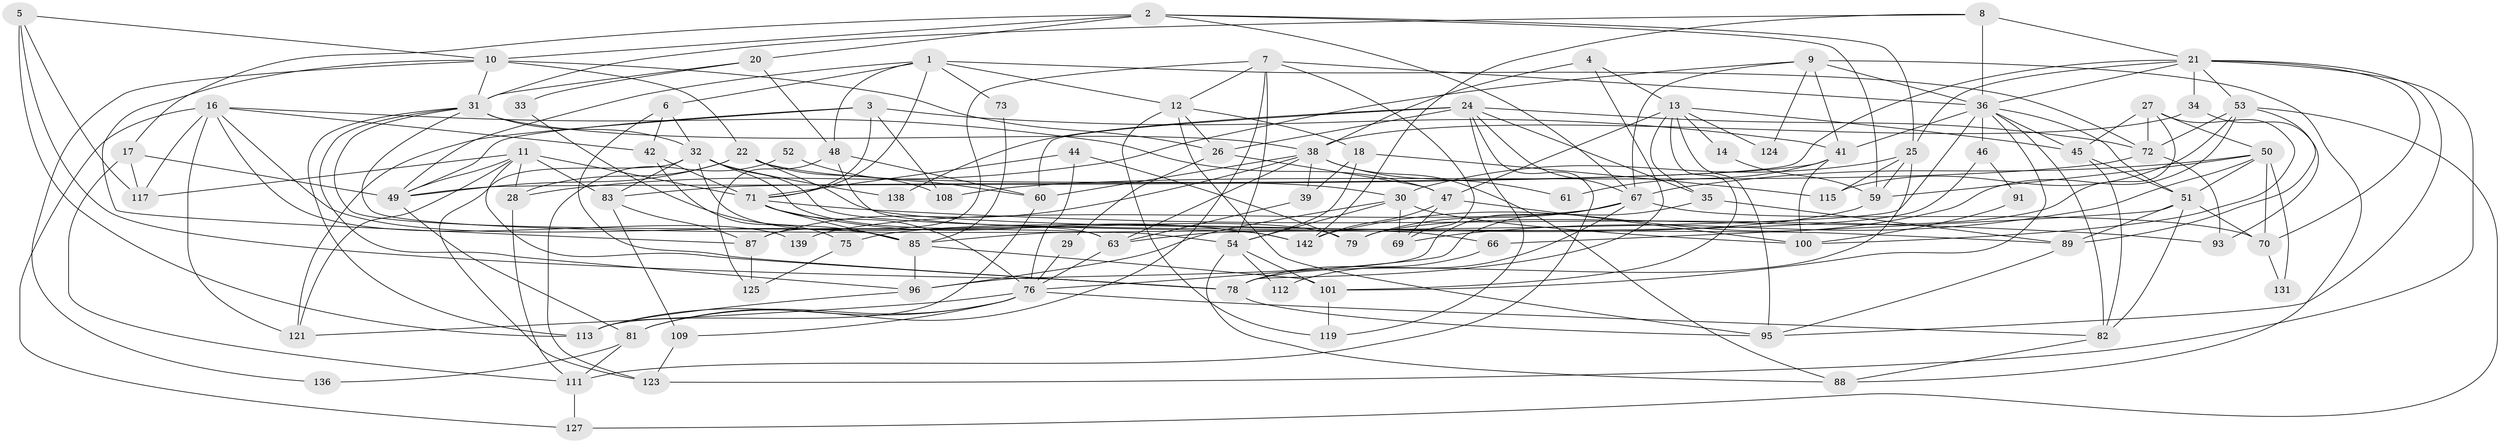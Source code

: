 // original degree distribution, {7: 0.013986013986013986, 4: 0.25874125874125875, 5: 0.20279720279720279, 3: 0.27972027972027974, 2: 0.1258741258741259, 6: 0.0979020979020979, 8: 0.013986013986013986, 9: 0.006993006993006993}
// Generated by graph-tools (version 1.1) at 2025/11/02/27/25 16:11:19]
// undirected, 94 vertices, 230 edges
graph export_dot {
graph [start="1"]
  node [color=gray90,style=filled];
  1 [super="+133"];
  2 [super="+68"];
  3 [super="+126"];
  4;
  5 [super="+15"];
  6 [super="+56"];
  7 [super="+80"];
  8 [super="+114"];
  9 [super="+110"];
  10 [super="+137"];
  11 [super="+23"];
  12 [super="+19"];
  13 [super="+62"];
  14;
  16 [super="+98"];
  17;
  18 [super="+40"];
  20;
  21 [super="+102"];
  22;
  24 [super="+128"];
  25 [super="+37"];
  26 [super="+141"];
  27 [super="+84"];
  28 [super="+43"];
  29;
  30 [super="+57"];
  31 [super="+65"];
  32 [super="+134"];
  33;
  34;
  35;
  36 [super="+74"];
  38 [super="+130"];
  39;
  41 [super="+97"];
  42 [super="+103"];
  44;
  45;
  46;
  47 [super="+86"];
  48 [super="+132"];
  49 [super="+58"];
  50 [super="+129"];
  51 [super="+90"];
  52;
  53 [super="+55"];
  54 [super="+105"];
  59 [super="+64"];
  60 [super="+122"];
  61;
  63 [super="+77"];
  66;
  67 [super="+99"];
  69;
  70 [super="+107"];
  71 [super="+106"];
  72 [super="+120"];
  73;
  75;
  76 [super="+94"];
  78 [super="+92"];
  79;
  81;
  82 [super="+116"];
  83 [super="+140"];
  85 [super="+135"];
  87;
  88;
  89 [super="+104"];
  91;
  93;
  95;
  96 [super="+143"];
  100;
  101 [super="+118"];
  108;
  109;
  111;
  112;
  113;
  115;
  117;
  119;
  121;
  123;
  124;
  125;
  127;
  131;
  136;
  138;
  139;
  142;
  1 -- 6;
  1 -- 12;
  1 -- 48;
  1 -- 73;
  1 -- 71;
  1 -- 72;
  1 -- 49;
  2 -- 20;
  2 -- 10;
  2 -- 67;
  2 -- 17;
  2 -- 59;
  2 -- 25;
  3 -- 108;
  3 -- 121;
  3 -- 71;
  3 -- 49;
  3 -- 41;
  4 -- 78;
  4 -- 13;
  4 -- 38;
  5 -- 10;
  5 -- 113;
  5 -- 117;
  5 -- 78;
  6 -- 78;
  6 -- 42;
  6 -- 32;
  7 -- 81;
  7 -- 54;
  7 -- 36;
  7 -- 69;
  7 -- 87;
  7 -- 12;
  8 -- 36 [weight=2];
  8 -- 21;
  8 -- 142;
  8 -- 31;
  9 -- 88;
  9 -- 124;
  9 -- 36;
  9 -- 41;
  9 -- 67;
  9 -- 28;
  10 -- 87;
  10 -- 22 [weight=2];
  10 -- 136;
  10 -- 31;
  10 -- 26;
  11 -- 28;
  11 -- 71;
  11 -- 121;
  11 -- 49;
  11 -- 83;
  11 -- 117;
  11 -- 78;
  12 -- 95;
  12 -- 119;
  12 -- 18;
  12 -- 26;
  13 -- 95;
  13 -- 45;
  13 -- 101;
  13 -- 35;
  13 -- 124;
  13 -- 14;
  13 -- 47;
  14 -- 59;
  16 -- 121;
  16 -- 117;
  16 -- 127;
  16 -- 139;
  16 -- 42;
  16 -- 47;
  16 -- 85;
  17 -- 117;
  17 -- 49;
  17 -- 111;
  18 -- 115;
  18 -- 54;
  18 -- 39;
  20 -- 48;
  20 -- 33;
  20 -- 31;
  21 -- 34;
  21 -- 53;
  21 -- 95;
  21 -- 70;
  21 -- 49;
  21 -- 36;
  21 -- 25;
  21 -- 123;
  22 -- 108;
  22 -- 89;
  22 -- 49;
  22 -- 30;
  22 -- 28;
  24 -- 111;
  24 -- 26;
  24 -- 138;
  24 -- 67;
  24 -- 35;
  24 -- 119;
  24 -- 72;
  24 -- 60 [weight=2];
  25 -- 78;
  25 -- 115;
  25 -- 59;
  25 -- 30;
  26 -- 29;
  26 -- 47;
  27 -- 100;
  27 -- 45;
  27 -- 72;
  27 -- 50;
  27 -- 79;
  28 -- 111;
  29 -- 76;
  30 -- 54;
  30 -- 69;
  30 -- 100;
  30 -- 96;
  31 -- 32;
  31 -- 96;
  31 -- 113;
  31 -- 54;
  31 -- 38;
  31 -- 63;
  32 -- 123;
  32 -- 63;
  32 -- 66;
  32 -- 83;
  32 -- 138;
  32 -- 79;
  33 -- 85;
  34 -- 93;
  34 -- 38;
  35 -- 89;
  35 -- 76;
  36 -- 41;
  36 -- 46;
  36 -- 51;
  36 -- 85;
  36 -- 45;
  36 -- 82;
  36 -- 101;
  38 -- 61;
  38 -- 63 [weight=2];
  38 -- 87;
  38 -- 39;
  38 -- 88;
  38 -- 60;
  39 -- 63;
  41 -- 61;
  41 -- 83;
  41 -- 100;
  42 -- 71;
  42 -- 75;
  44 -- 76;
  44 -- 79;
  44 -- 71;
  45 -- 82;
  45 -- 51;
  46 -- 91;
  46 -- 63;
  47 -- 142;
  47 -- 69;
  47 -- 100;
  48 -- 125;
  48 -- 60;
  48 -- 142;
  49 -- 81;
  50 -- 69;
  50 -- 131;
  50 -- 70;
  50 -- 67;
  50 -- 59;
  50 -- 51;
  51 -- 66;
  51 -- 82;
  51 -- 70;
  51 -- 89;
  52 -- 123;
  52 -- 60;
  53 -- 142;
  53 -- 115;
  53 -- 89;
  53 -- 127;
  53 -- 72;
  54 -- 112;
  54 -- 88;
  54 -- 101;
  59 -- 75;
  60 -- 113;
  63 -- 76;
  66 -- 78;
  67 -- 79;
  67 -- 112;
  67 -- 70;
  67 -- 139;
  67 -- 96;
  70 -- 131;
  71 -- 76;
  71 -- 85;
  71 -- 93;
  71 -- 142;
  72 -- 93;
  72 -- 108;
  73 -- 85;
  75 -- 125;
  76 -- 81;
  76 -- 121;
  76 -- 113;
  76 -- 109;
  76 -- 82;
  78 -- 95;
  81 -- 111;
  81 -- 136;
  82 -- 88;
  83 -- 109;
  83 -- 87;
  85 -- 101;
  85 -- 96;
  87 -- 125;
  89 -- 95;
  91 -- 100;
  96 -- 113;
  101 -- 119;
  109 -- 123;
  111 -- 127;
}
